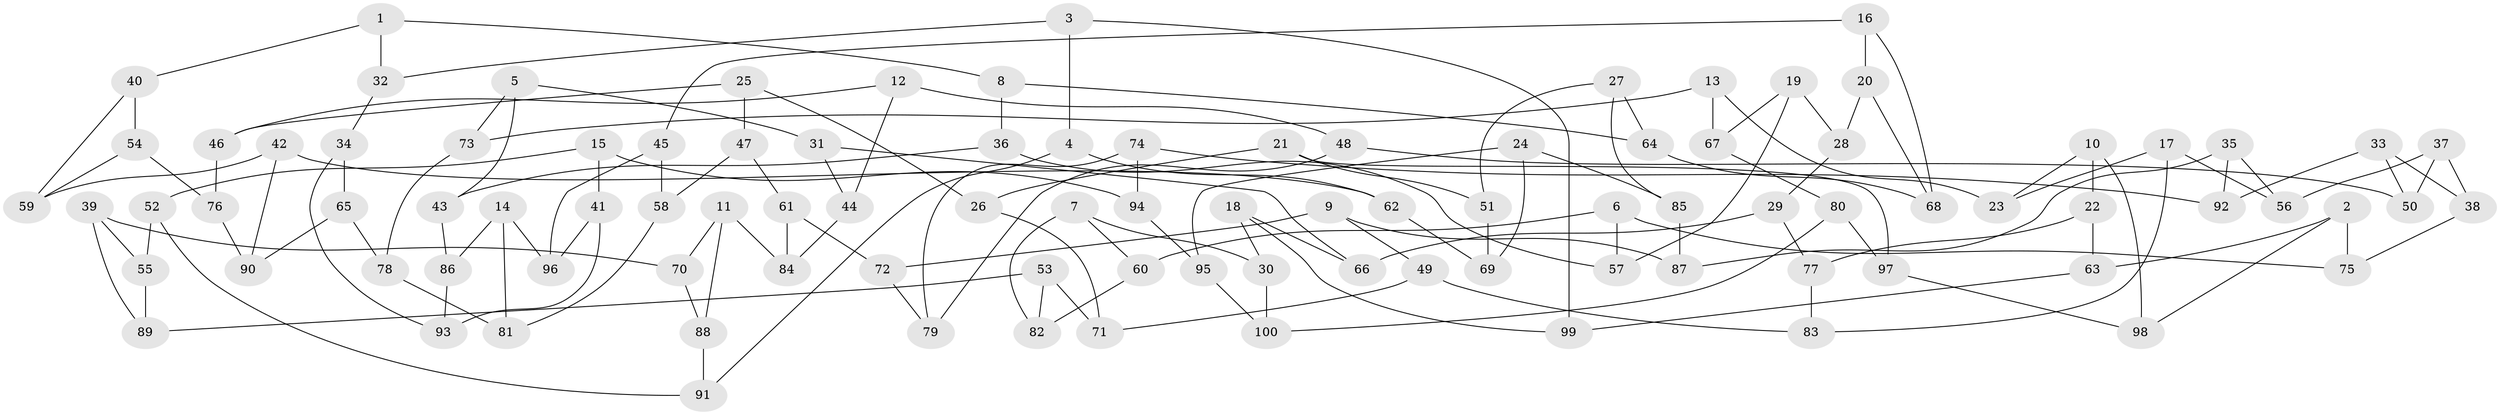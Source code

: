 // Generated by graph-tools (version 1.1) at 2025/11/02/21/25 10:11:15]
// undirected, 100 vertices, 150 edges
graph export_dot {
graph [start="1"]
  node [color=gray90,style=filled];
  1;
  2;
  3;
  4;
  5;
  6;
  7;
  8;
  9;
  10;
  11;
  12;
  13;
  14;
  15;
  16;
  17;
  18;
  19;
  20;
  21;
  22;
  23;
  24;
  25;
  26;
  27;
  28;
  29;
  30;
  31;
  32;
  33;
  34;
  35;
  36;
  37;
  38;
  39;
  40;
  41;
  42;
  43;
  44;
  45;
  46;
  47;
  48;
  49;
  50;
  51;
  52;
  53;
  54;
  55;
  56;
  57;
  58;
  59;
  60;
  61;
  62;
  63;
  64;
  65;
  66;
  67;
  68;
  69;
  70;
  71;
  72;
  73;
  74;
  75;
  76;
  77;
  78;
  79;
  80;
  81;
  82;
  83;
  84;
  85;
  86;
  87;
  88;
  89;
  90;
  91;
  92;
  93;
  94;
  95;
  96;
  97;
  98;
  99;
  100;
  1 -- 40;
  1 -- 8;
  1 -- 32;
  2 -- 63;
  2 -- 98;
  2 -- 75;
  3 -- 4;
  3 -- 32;
  3 -- 99;
  4 -- 62;
  4 -- 91;
  5 -- 73;
  5 -- 43;
  5 -- 31;
  6 -- 75;
  6 -- 57;
  6 -- 60;
  7 -- 82;
  7 -- 30;
  7 -- 60;
  8 -- 64;
  8 -- 36;
  9 -- 49;
  9 -- 87;
  9 -- 72;
  10 -- 98;
  10 -- 22;
  10 -- 23;
  11 -- 70;
  11 -- 84;
  11 -- 88;
  12 -- 48;
  12 -- 44;
  12 -- 46;
  13 -- 67;
  13 -- 23;
  13 -- 73;
  14 -- 96;
  14 -- 81;
  14 -- 86;
  15 -- 52;
  15 -- 41;
  15 -- 94;
  16 -- 68;
  16 -- 45;
  16 -- 20;
  17 -- 56;
  17 -- 23;
  17 -- 83;
  18 -- 30;
  18 -- 66;
  18 -- 99;
  19 -- 57;
  19 -- 28;
  19 -- 67;
  20 -- 28;
  20 -- 68;
  21 -- 51;
  21 -- 26;
  21 -- 97;
  22 -- 63;
  22 -- 77;
  24 -- 69;
  24 -- 85;
  24 -- 95;
  25 -- 47;
  25 -- 26;
  25 -- 46;
  26 -- 71;
  27 -- 64;
  27 -- 85;
  27 -- 51;
  28 -- 29;
  29 -- 77;
  29 -- 66;
  30 -- 100;
  31 -- 44;
  31 -- 66;
  32 -- 34;
  33 -- 50;
  33 -- 38;
  33 -- 92;
  34 -- 93;
  34 -- 65;
  35 -- 56;
  35 -- 92;
  35 -- 87;
  36 -- 57;
  36 -- 43;
  37 -- 56;
  37 -- 50;
  37 -- 38;
  38 -- 75;
  39 -- 70;
  39 -- 89;
  39 -- 55;
  40 -- 54;
  40 -- 59;
  41 -- 96;
  41 -- 93;
  42 -- 62;
  42 -- 90;
  42 -- 59;
  43 -- 86;
  44 -- 84;
  45 -- 58;
  45 -- 96;
  46 -- 76;
  47 -- 58;
  47 -- 61;
  48 -- 50;
  48 -- 79;
  49 -- 71;
  49 -- 83;
  51 -- 69;
  52 -- 55;
  52 -- 91;
  53 -- 71;
  53 -- 82;
  53 -- 89;
  54 -- 76;
  54 -- 59;
  55 -- 89;
  58 -- 81;
  60 -- 82;
  61 -- 84;
  61 -- 72;
  62 -- 69;
  63 -- 99;
  64 -- 68;
  65 -- 78;
  65 -- 90;
  67 -- 80;
  70 -- 88;
  72 -- 79;
  73 -- 78;
  74 -- 92;
  74 -- 79;
  74 -- 94;
  76 -- 90;
  77 -- 83;
  78 -- 81;
  80 -- 97;
  80 -- 100;
  85 -- 87;
  86 -- 93;
  88 -- 91;
  94 -- 95;
  95 -- 100;
  97 -- 98;
}
